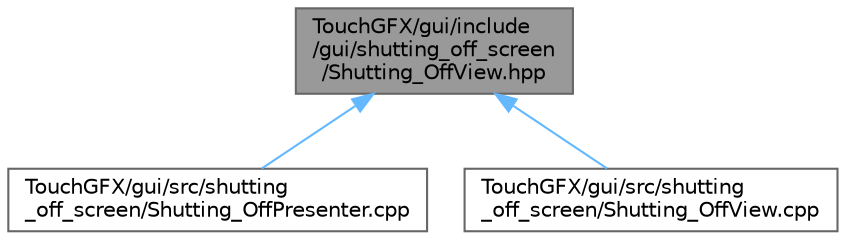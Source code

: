 digraph "TouchGFX/gui/include/gui/shutting_off_screen/Shutting_OffView.hpp"
{
 // LATEX_PDF_SIZE
  bgcolor="transparent";
  edge [fontname=Helvetica,fontsize=10,labelfontname=Helvetica,labelfontsize=10];
  node [fontname=Helvetica,fontsize=10,shape=box,height=0.2,width=0.4];
  Node1 [id="Node000001",label="TouchGFX/gui/include\l/gui/shutting_off_screen\l/Shutting_OffView.hpp",height=0.2,width=0.4,color="gray40", fillcolor="grey60", style="filled", fontcolor="black",tooltip=" "];
  Node1 -> Node2 [id="edge1_Node000001_Node000002",dir="back",color="steelblue1",style="solid",tooltip=" "];
  Node2 [id="Node000002",label="TouchGFX/gui/src/shutting\l_off_screen/Shutting_OffPresenter.cpp",height=0.2,width=0.4,color="grey40", fillcolor="white", style="filled",URL="$_shutting___off_presenter_8cpp.html",tooltip=" "];
  Node1 -> Node3 [id="edge2_Node000001_Node000003",dir="back",color="steelblue1",style="solid",tooltip=" "];
  Node3 [id="Node000003",label="TouchGFX/gui/src/shutting\l_off_screen/Shutting_OffView.cpp",height=0.2,width=0.4,color="grey40", fillcolor="white", style="filled",URL="$_shutting___off_view_8cpp.html",tooltip=" "];
}
